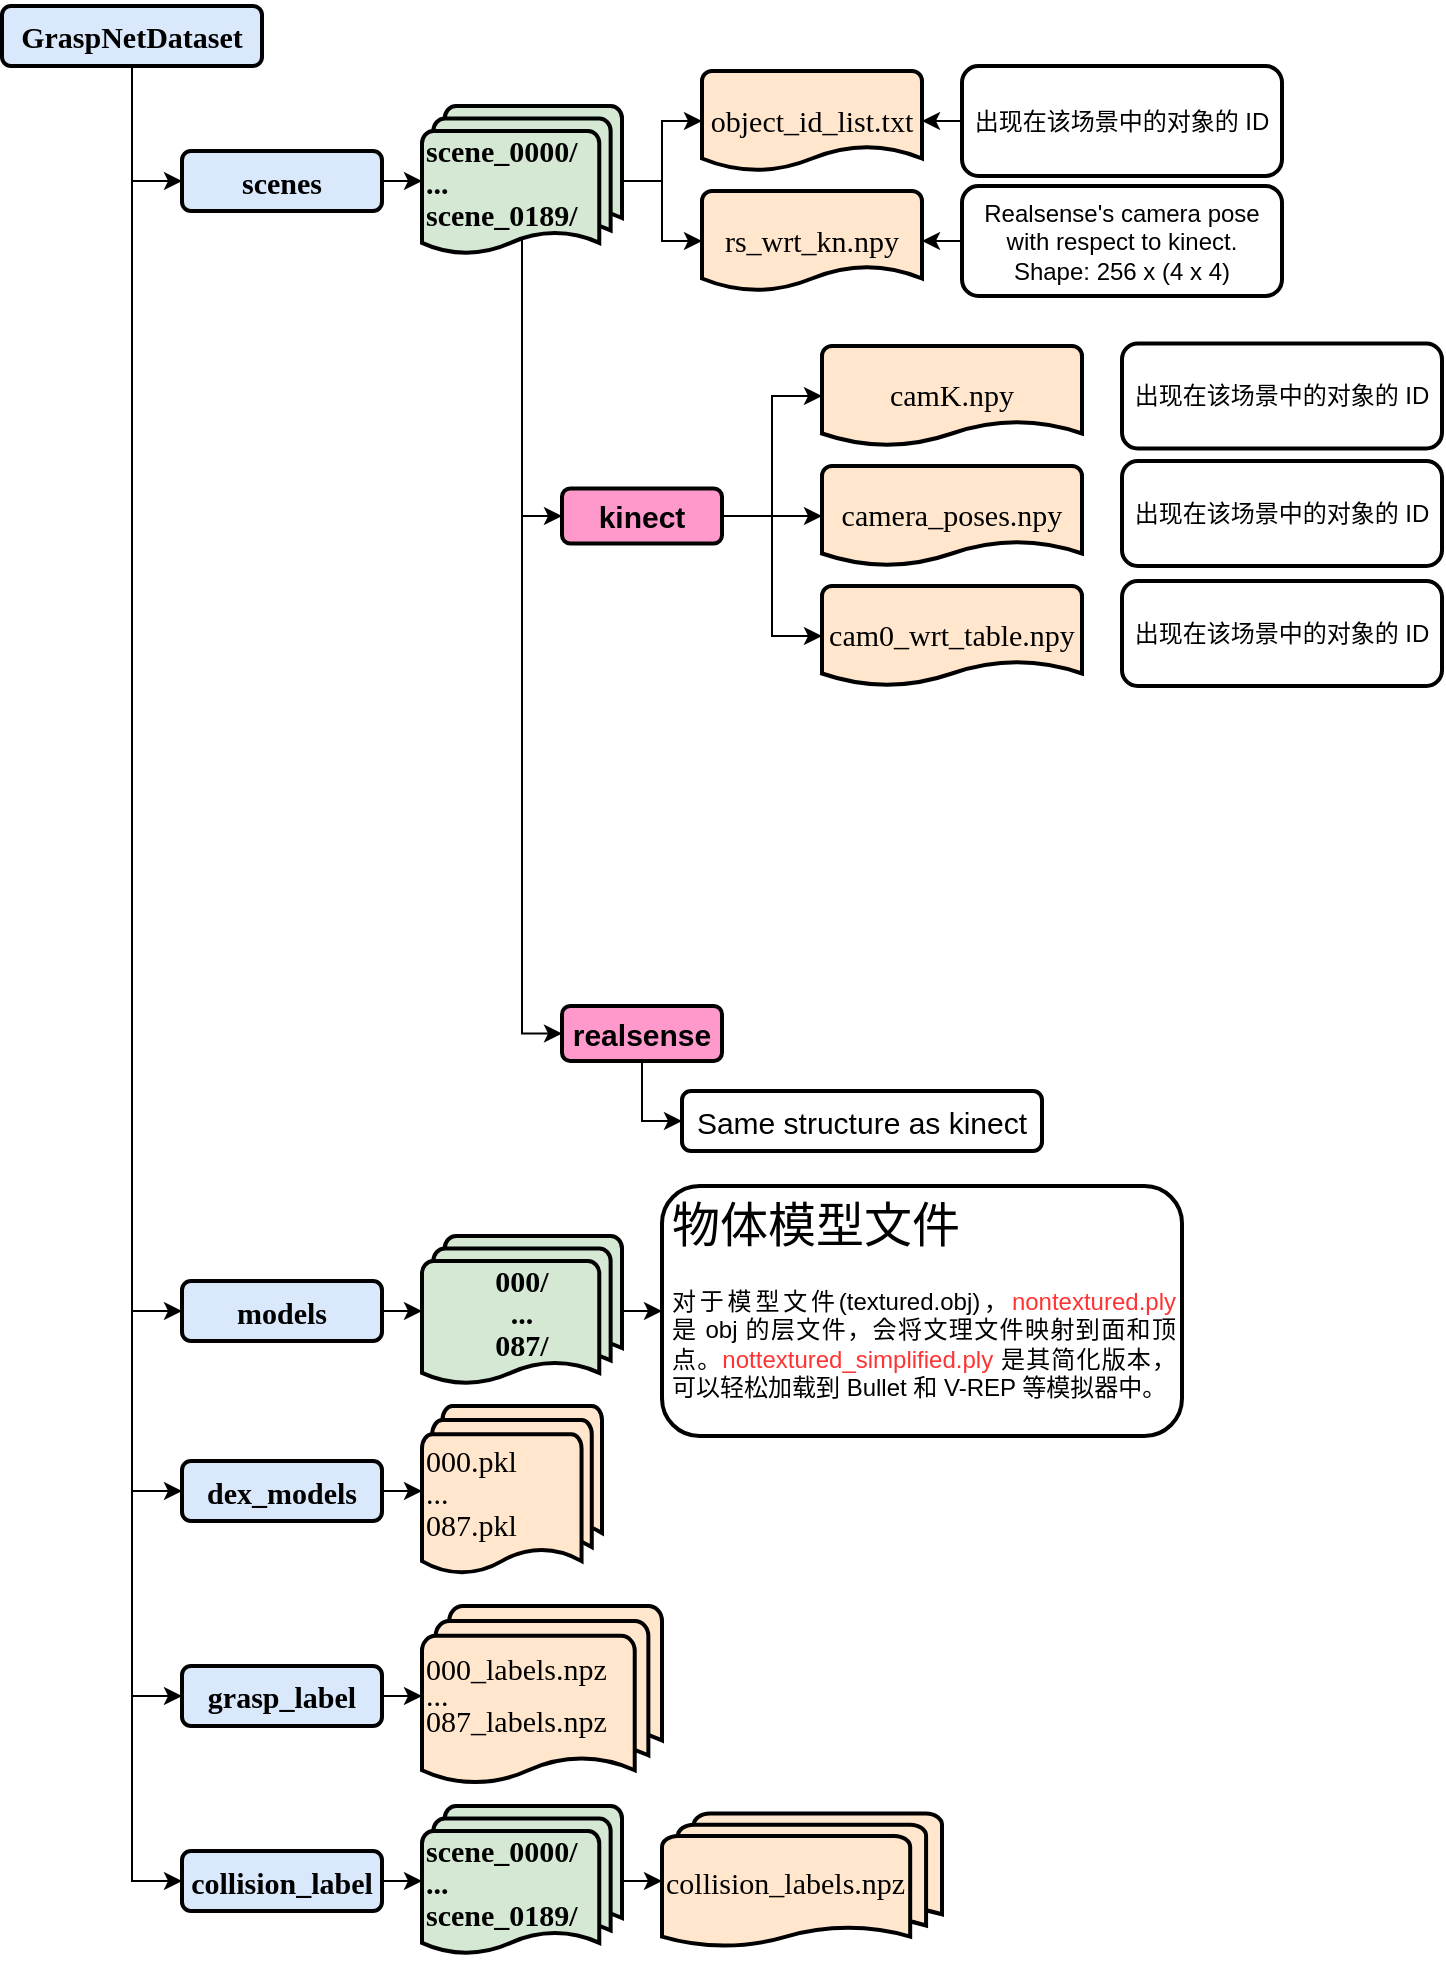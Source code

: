 <mxfile version="22.1.11" type="github">
  <diagram name="第 1 页" id="CiREt7vdbcbse35liX8I">
    <mxGraphModel dx="324" dy="561" grid="1" gridSize="10" guides="1" tooltips="1" connect="1" arrows="1" fold="1" page="1" pageScale="1" pageWidth="4681" pageHeight="3300" math="0" shadow="0">
      <root>
        <mxCell id="0" />
        <mxCell id="1" parent="0" />
        <mxCell id="m-CEzgcybGyN_hAnnrYo-70" value="" style="edgeStyle=orthogonalEdgeStyle;rounded=0;orthogonalLoop=1;jettySize=auto;html=1;entryX=0;entryY=0.5;entryDx=0;entryDy=0;" edge="1" parent="1" source="m-CEzgcybGyN_hAnnrYo-67" target="m-CEzgcybGyN_hAnnrYo-69">
          <mxGeometry relative="1" as="geometry" />
        </mxCell>
        <mxCell id="m-CEzgcybGyN_hAnnrYo-67" value="&lt;h1 style=&quot;font-size: 15px; line-height: 100%;&quot;&gt;&lt;font face=&quot;Times New Roman&quot;&gt;GraspNetDataset&lt;/font&gt;&lt;/h1&gt;" style="rounded=1;whiteSpace=wrap;html=1;align=center;strokeWidth=2;fillColor=#dae8fc;strokeColor=#000000;" vertex="1" parent="1">
          <mxGeometry x="10" y="10" width="130" height="30" as="geometry" />
        </mxCell>
        <mxCell id="m-CEzgcybGyN_hAnnrYo-72" value="" style="edgeStyle=orthogonalEdgeStyle;rounded=0;orthogonalLoop=1;jettySize=auto;html=1;exitX=0.5;exitY=1;exitDx=0;exitDy=0;entryX=0;entryY=0.5;entryDx=0;entryDy=0;" edge="1" parent="1" source="m-CEzgcybGyN_hAnnrYo-67" target="m-CEzgcybGyN_hAnnrYo-71">
          <mxGeometry relative="1" as="geometry" />
        </mxCell>
        <mxCell id="m-CEzgcybGyN_hAnnrYo-74" value="" style="edgeStyle=orthogonalEdgeStyle;rounded=0;orthogonalLoop=1;jettySize=auto;html=1;entryX=0;entryY=0.5;entryDx=0;entryDy=0;exitX=0.5;exitY=1.121;exitDx=0;exitDy=0;exitPerimeter=0;" edge="1" parent="1" source="m-CEzgcybGyN_hAnnrYo-67" target="m-CEzgcybGyN_hAnnrYo-73">
          <mxGeometry relative="1" as="geometry" />
        </mxCell>
        <mxCell id="m-CEzgcybGyN_hAnnrYo-76" value="" style="edgeStyle=orthogonalEdgeStyle;rounded=0;orthogonalLoop=1;jettySize=auto;html=1;entryX=0;entryY=0.5;entryDx=0;entryDy=0;" edge="1" parent="1" source="m-CEzgcybGyN_hAnnrYo-67" target="m-CEzgcybGyN_hAnnrYo-75">
          <mxGeometry relative="1" as="geometry" />
        </mxCell>
        <mxCell id="m-CEzgcybGyN_hAnnrYo-78" value="" style="edgeStyle=orthogonalEdgeStyle;rounded=0;orthogonalLoop=1;jettySize=auto;html=1;entryX=0;entryY=0.5;entryDx=0;entryDy=0;exitX=0.5;exitY=1;exitDx=0;exitDy=0;" edge="1" parent="1" source="m-CEzgcybGyN_hAnnrYo-67" target="m-CEzgcybGyN_hAnnrYo-77">
          <mxGeometry relative="1" as="geometry" />
        </mxCell>
        <mxCell id="m-CEzgcybGyN_hAnnrYo-98" value="" style="group" vertex="1" connectable="0" parent="1">
          <mxGeometry x="100" y="600" width="500" height="385" as="geometry" />
        </mxCell>
        <mxCell id="m-CEzgcybGyN_hAnnrYo-92" value="" style="group" vertex="1" connectable="0" parent="m-CEzgcybGyN_hAnnrYo-98">
          <mxGeometry y="110" width="380" height="275" as="geometry" />
        </mxCell>
        <mxCell id="m-CEzgcybGyN_hAnnrYo-87" value="" style="group" vertex="1" connectable="0" parent="m-CEzgcybGyN_hAnnrYo-92">
          <mxGeometry y="100" width="380" height="175" as="geometry" />
        </mxCell>
        <mxCell id="m-CEzgcybGyN_hAnnrYo-83" value="" style="group" vertex="1" connectable="0" parent="m-CEzgcybGyN_hAnnrYo-87">
          <mxGeometry y="100" width="380" height="75" as="geometry" />
        </mxCell>
        <mxCell id="m-CEzgcybGyN_hAnnrYo-77" value="&lt;h2&gt;&lt;font style=&quot;font-size: 15px;&quot; face=&quot;Times New Roman&quot;&gt;collision_label&lt;/font&gt;&lt;/h2&gt;" style="rounded=1;whiteSpace=wrap;html=1;fillColor=#dae8fc;strokeColor=#000000;strokeWidth=2;" vertex="1" parent="m-CEzgcybGyN_hAnnrYo-83">
          <mxGeometry y="22.5" width="100" height="30" as="geometry" />
        </mxCell>
        <mxCell id="m-CEzgcybGyN_hAnnrYo-79" value="&lt;h3 style=&quot;font-size: 15px; line-height: 100%;&quot;&gt;&lt;font style=&quot;font-size: 15px;&quot; face=&quot;Times New Roman&quot;&gt;scene_0000/&lt;br&gt;...&lt;br&gt;scene_0189/&lt;/font&gt;&lt;/h3&gt;" style="strokeWidth=2;html=1;shape=mxgraph.flowchart.multi-document;whiteSpace=wrap;fillColor=#d5e8d4;strokeColor=#000000;align=left;" vertex="1" parent="m-CEzgcybGyN_hAnnrYo-83">
          <mxGeometry x="120" width="100" height="75" as="geometry" />
        </mxCell>
        <mxCell id="m-CEzgcybGyN_hAnnrYo-81" value="&lt;font style=&quot;font-size: 15px;&quot; face=&quot;Times New Roman&quot;&gt;collision_labels.npz&lt;/font&gt;" style="strokeWidth=2;html=1;shape=mxgraph.flowchart.multi-document;whiteSpace=wrap;fillColor=#ffe6cc;strokeColor=#000000;align=left;" vertex="1" parent="m-CEzgcybGyN_hAnnrYo-83">
          <mxGeometry x="240" y="3.75" width="140" height="67.5" as="geometry" />
        </mxCell>
        <mxCell id="m-CEzgcybGyN_hAnnrYo-80" value="" style="edgeStyle=orthogonalEdgeStyle;rounded=0;orthogonalLoop=1;jettySize=auto;html=1;" edge="1" parent="m-CEzgcybGyN_hAnnrYo-83" source="m-CEzgcybGyN_hAnnrYo-77" target="m-CEzgcybGyN_hAnnrYo-79">
          <mxGeometry relative="1" as="geometry" />
        </mxCell>
        <mxCell id="m-CEzgcybGyN_hAnnrYo-82" value="" style="edgeStyle=orthogonalEdgeStyle;rounded=0;orthogonalLoop=1;jettySize=auto;html=1;" edge="1" parent="m-CEzgcybGyN_hAnnrYo-83" source="m-CEzgcybGyN_hAnnrYo-79" target="m-CEzgcybGyN_hAnnrYo-81">
          <mxGeometry relative="1" as="geometry" />
        </mxCell>
        <mxCell id="m-CEzgcybGyN_hAnnrYo-86" value="" style="group" vertex="1" connectable="0" parent="m-CEzgcybGyN_hAnnrYo-87">
          <mxGeometry width="240" height="90" as="geometry" />
        </mxCell>
        <mxCell id="m-CEzgcybGyN_hAnnrYo-75" value="&lt;h2&gt;&lt;font style=&quot;font-size: 15px;&quot; face=&quot;Times New Roman&quot;&gt;grasp_label&lt;/font&gt;&lt;/h2&gt;" style="rounded=1;whiteSpace=wrap;html=1;fillColor=#dae8fc;strokeColor=#000000;strokeWidth=2;" vertex="1" parent="m-CEzgcybGyN_hAnnrYo-86">
          <mxGeometry y="30" width="100" height="30" as="geometry" />
        </mxCell>
        <mxCell id="m-CEzgcybGyN_hAnnrYo-84" value="&lt;div style=&quot;line-height: 100%;&quot;&gt;&lt;span style=&quot;font-size: 15px;&quot;&gt;&lt;font face=&quot;Times New Roman&quot;&gt;000_labels.npz&lt;/font&gt;&lt;/span&gt;&lt;/div&gt;&lt;div style=&quot;line-height: 100%;&quot;&gt;&lt;span style=&quot;font-size: 15px;&quot;&gt;&lt;font face=&quot;gPePc3Dz50U2czc4cAkq&quot;&gt;...&lt;/font&gt;&lt;/span&gt;&lt;/div&gt;&lt;div style=&quot;line-height: 100%;&quot;&gt;&lt;span style=&quot;font-size: 15px;&quot;&gt;&lt;font face=&quot;gPePc3Dz50U2czc4cAkq&quot;&gt;087_labels.npz&lt;/font&gt;&lt;/span&gt;&lt;/div&gt;" style="strokeWidth=2;html=1;shape=mxgraph.flowchart.multi-document;whiteSpace=wrap;fillColor=#ffe6cc;strokeColor=#000000;align=left;" vertex="1" parent="m-CEzgcybGyN_hAnnrYo-86">
          <mxGeometry x="120" width="120" height="90" as="geometry" />
        </mxCell>
        <mxCell id="m-CEzgcybGyN_hAnnrYo-85" value="" style="edgeStyle=orthogonalEdgeStyle;rounded=0;orthogonalLoop=1;jettySize=auto;html=1;" edge="1" parent="m-CEzgcybGyN_hAnnrYo-86" source="m-CEzgcybGyN_hAnnrYo-75" target="m-CEzgcybGyN_hAnnrYo-84">
          <mxGeometry relative="1" as="geometry" />
        </mxCell>
        <mxCell id="m-CEzgcybGyN_hAnnrYo-90" value="" style="group" vertex="1" connectable="0" parent="m-CEzgcybGyN_hAnnrYo-92">
          <mxGeometry width="210" height="85" as="geometry" />
        </mxCell>
        <mxCell id="m-CEzgcybGyN_hAnnrYo-73" value="&lt;h2&gt;&lt;font style=&quot;font-size: 15px;&quot; face=&quot;Times New Roman&quot;&gt;dex_models&lt;/font&gt;&lt;/h2&gt;" style="rounded=1;whiteSpace=wrap;html=1;fillColor=#dae8fc;strokeColor=#000000;strokeWidth=2;" vertex="1" parent="m-CEzgcybGyN_hAnnrYo-90">
          <mxGeometry y="27.5" width="100" height="30" as="geometry" />
        </mxCell>
        <mxCell id="m-CEzgcybGyN_hAnnrYo-88" value="&lt;p style=&quot;line-height: 100%; font-size: 15px;&quot;&gt;&lt;font style=&quot;font-size: 15px;&quot; face=&quot;Times New Roman&quot;&gt;000.pkl&lt;br&gt;...&lt;br&gt;087.pkl&lt;/font&gt;&lt;/p&gt;" style="strokeWidth=2;html=1;shape=mxgraph.flowchart.multi-document;whiteSpace=wrap;fillColor=#ffe6cc;strokeColor=#000000;align=left;" vertex="1" parent="m-CEzgcybGyN_hAnnrYo-90">
          <mxGeometry x="120" width="90" height="85" as="geometry" />
        </mxCell>
        <mxCell id="m-CEzgcybGyN_hAnnrYo-89" value="" style="edgeStyle=orthogonalEdgeStyle;rounded=0;orthogonalLoop=1;jettySize=auto;html=1;" edge="1" parent="m-CEzgcybGyN_hAnnrYo-90" source="m-CEzgcybGyN_hAnnrYo-73" target="m-CEzgcybGyN_hAnnrYo-88">
          <mxGeometry relative="1" as="geometry" />
        </mxCell>
        <mxCell id="m-CEzgcybGyN_hAnnrYo-97" value="" style="group" vertex="1" connectable="0" parent="m-CEzgcybGyN_hAnnrYo-98">
          <mxGeometry width="500" height="125" as="geometry" />
        </mxCell>
        <mxCell id="m-CEzgcybGyN_hAnnrYo-71" value="&lt;h2&gt;&lt;font style=&quot;font-size: 15px;&quot; face=&quot;Times New Roman&quot;&gt;models&lt;/font&gt;&lt;/h2&gt;" style="rounded=1;whiteSpace=wrap;html=1;fillColor=#dae8fc;strokeColor=#000000;strokeWidth=2;" vertex="1" parent="m-CEzgcybGyN_hAnnrYo-97">
          <mxGeometry y="47.5" width="100" height="30" as="geometry" />
        </mxCell>
        <mxCell id="m-CEzgcybGyN_hAnnrYo-93" value="&lt;h3 style=&quot;font-size: 15px; line-height: 100%;&quot;&gt;&lt;font style=&quot;font-size: 15px;&quot; face=&quot;Times New Roman&quot;&gt;000/&lt;br&gt;...&lt;br&gt;087/&lt;/font&gt;&lt;/h3&gt;" style="strokeWidth=2;html=1;shape=mxgraph.flowchart.multi-document;whiteSpace=wrap;fillColor=#d5e8d4;strokeColor=#000000;align=center;" vertex="1" parent="m-CEzgcybGyN_hAnnrYo-97">
          <mxGeometry x="120" y="25" width="100" height="75" as="geometry" />
        </mxCell>
        <mxCell id="m-CEzgcybGyN_hAnnrYo-95" value="&lt;h1&gt;&lt;span style=&quot;font-weight: normal;&quot;&gt;&lt;font face=&quot;Times New Roman&quot;&gt;物体模型文件&lt;/font&gt;&lt;/span&gt;&lt;/h1&gt;&lt;p style=&quot;text-align: justify;&quot;&gt;对于模型文件(textured.obj)，&lt;font color=&quot;#ff3333&quot;&gt;nontextured.ply&lt;/font&gt; 是 obj 的层文件，会将文理文件映射到面和顶点。&lt;font color=&quot;#ff3333&quot;&gt;nottextured_simplified.ply&lt;/font&gt; 是其简化版本，可以轻松加载到 Bullet 和 V-REP 等模拟器中。&lt;/p&gt;" style="text;html=1;strokeColor=default;fillColor=none;spacing=5;spacingTop=-20;whiteSpace=wrap;overflow=hidden;rounded=1;strokeWidth=2;" vertex="1" parent="m-CEzgcybGyN_hAnnrYo-97">
          <mxGeometry x="240" width="260" height="125" as="geometry" />
        </mxCell>
        <mxCell id="m-CEzgcybGyN_hAnnrYo-94" value="" style="edgeStyle=orthogonalEdgeStyle;rounded=0;orthogonalLoop=1;jettySize=auto;html=1;" edge="1" parent="m-CEzgcybGyN_hAnnrYo-97" source="m-CEzgcybGyN_hAnnrYo-71" target="m-CEzgcybGyN_hAnnrYo-93">
          <mxGeometry relative="1" as="geometry" />
        </mxCell>
        <mxCell id="m-CEzgcybGyN_hAnnrYo-96" value="" style="edgeStyle=orthogonalEdgeStyle;rounded=0;orthogonalLoop=1;jettySize=auto;html=1;" edge="1" parent="m-CEzgcybGyN_hAnnrYo-97" source="m-CEzgcybGyN_hAnnrYo-93" target="m-CEzgcybGyN_hAnnrYo-95">
          <mxGeometry relative="1" as="geometry" />
        </mxCell>
        <mxCell id="m-CEzgcybGyN_hAnnrYo-109" value="" style="group" vertex="1" connectable="0" parent="1">
          <mxGeometry x="100" y="40" width="550" height="115" as="geometry" />
        </mxCell>
        <mxCell id="m-CEzgcybGyN_hAnnrYo-69" value="&lt;h2&gt;&lt;font style=&quot;font-size: 15px;&quot; face=&quot;Times New Roman&quot;&gt;scenes&lt;/font&gt;&lt;/h2&gt;" style="rounded=1;whiteSpace=wrap;html=1;fillColor=#dae8fc;strokeColor=#000000;strokeWidth=2;" vertex="1" parent="m-CEzgcybGyN_hAnnrYo-109">
          <mxGeometry y="42.5" width="100" height="30" as="geometry" />
        </mxCell>
        <mxCell id="m-CEzgcybGyN_hAnnrYo-99" value="&lt;h3 style=&quot;font-size: 15px; line-height: 100%;&quot;&gt;&lt;font style=&quot;font-size: 15px;&quot; face=&quot;Times New Roman&quot;&gt;scene_0000/&lt;br&gt;...&lt;br&gt;scene_0189/&lt;/font&gt;&lt;/h3&gt;" style="strokeWidth=2;html=1;shape=mxgraph.flowchart.multi-document;whiteSpace=wrap;fillColor=#d5e8d4;strokeColor=#000000;align=left;" vertex="1" parent="m-CEzgcybGyN_hAnnrYo-109">
          <mxGeometry x="120" y="20" width="100" height="75" as="geometry" />
        </mxCell>
        <mxCell id="m-CEzgcybGyN_hAnnrYo-101" value="&lt;p style=&quot;line-height: 100%;&quot;&gt;&lt;font style=&quot;font-size: 15px;&quot; face=&quot;Times New Roman&quot;&gt;object_id_list.txt&lt;/font&gt;&lt;/p&gt;" style="strokeWidth=2;html=1;shape=mxgraph.flowchart.document2;whiteSpace=wrap;size=0.25;fillColor=#ffe6cc;strokeColor=#000000;align=center;" vertex="1" parent="m-CEzgcybGyN_hAnnrYo-109">
          <mxGeometry x="260" y="2.5" width="110" height="50" as="geometry" />
        </mxCell>
        <mxCell id="m-CEzgcybGyN_hAnnrYo-103" value="&lt;div style=&quot;&quot;&gt;&lt;span style=&quot;background-color: initial;&quot;&gt;出现在该场景中的对象的 ID&lt;/span&gt;&lt;/div&gt;" style="text;html=1;strokeColor=default;fillColor=none;align=center;verticalAlign=middle;whiteSpace=wrap;rounded=1;strokeWidth=2;" vertex="1" parent="m-CEzgcybGyN_hAnnrYo-109">
          <mxGeometry x="390" width="160" height="55" as="geometry" />
        </mxCell>
        <mxCell id="m-CEzgcybGyN_hAnnrYo-105" value="&lt;p style=&quot;line-height: 100%;&quot;&gt;&lt;font style=&quot;font-size: 15px;&quot; face=&quot;Times New Roman&quot;&gt;rs_wrt_kn.npy&lt;/font&gt;&lt;/p&gt;" style="strokeWidth=2;html=1;shape=mxgraph.flowchart.document2;whiteSpace=wrap;size=0.25;fillColor=#ffe6cc;strokeColor=#000000;align=center;" vertex="1" parent="m-CEzgcybGyN_hAnnrYo-109">
          <mxGeometry x="260" y="62.5" width="110" height="50" as="geometry" />
        </mxCell>
        <mxCell id="m-CEzgcybGyN_hAnnrYo-107" value="&lt;div style=&quot;&quot;&gt;&lt;span style=&quot;background-color: initial;&quot;&gt;Realsense&#39;s camera pose with respect to kinect.&lt;/span&gt;&lt;/div&gt;&lt;div style=&quot;&quot;&gt;&lt;span style=&quot;background-color: initial;&quot;&gt;Shape: 256 x (4 x 4)&lt;/span&gt;&lt;/div&gt;" style="text;html=1;strokeColor=default;fillColor=none;align=center;verticalAlign=middle;whiteSpace=wrap;rounded=1;strokeWidth=2;" vertex="1" parent="m-CEzgcybGyN_hAnnrYo-109">
          <mxGeometry x="390" y="60" width="160" height="55" as="geometry" />
        </mxCell>
        <mxCell id="m-CEzgcybGyN_hAnnrYo-100" value="" style="edgeStyle=orthogonalEdgeStyle;rounded=0;orthogonalLoop=1;jettySize=auto;html=1;" edge="1" parent="m-CEzgcybGyN_hAnnrYo-109" source="m-CEzgcybGyN_hAnnrYo-69" target="m-CEzgcybGyN_hAnnrYo-99">
          <mxGeometry relative="1" as="geometry" />
        </mxCell>
        <mxCell id="m-CEzgcybGyN_hAnnrYo-102" value="" style="edgeStyle=orthogonalEdgeStyle;rounded=0;orthogonalLoop=1;jettySize=auto;html=1;" edge="1" parent="m-CEzgcybGyN_hAnnrYo-109" source="m-CEzgcybGyN_hAnnrYo-99" target="m-CEzgcybGyN_hAnnrYo-101">
          <mxGeometry relative="1" as="geometry" />
        </mxCell>
        <mxCell id="m-CEzgcybGyN_hAnnrYo-104" value="" style="edgeStyle=orthogonalEdgeStyle;rounded=0;orthogonalLoop=1;jettySize=auto;html=1;" edge="1" parent="m-CEzgcybGyN_hAnnrYo-109" source="m-CEzgcybGyN_hAnnrYo-103" target="m-CEzgcybGyN_hAnnrYo-101">
          <mxGeometry relative="1" as="geometry" />
        </mxCell>
        <mxCell id="m-CEzgcybGyN_hAnnrYo-106" value="" style="edgeStyle=orthogonalEdgeStyle;rounded=0;orthogonalLoop=1;jettySize=auto;html=1;" edge="1" parent="m-CEzgcybGyN_hAnnrYo-109" source="m-CEzgcybGyN_hAnnrYo-99" target="m-CEzgcybGyN_hAnnrYo-105">
          <mxGeometry relative="1" as="geometry" />
        </mxCell>
        <mxCell id="m-CEzgcybGyN_hAnnrYo-108" value="" style="edgeStyle=orthogonalEdgeStyle;rounded=0;orthogonalLoop=1;jettySize=auto;html=1;" edge="1" parent="m-CEzgcybGyN_hAnnrYo-109" source="m-CEzgcybGyN_hAnnrYo-107" target="m-CEzgcybGyN_hAnnrYo-105">
          <mxGeometry relative="1" as="geometry" />
        </mxCell>
        <mxCell id="m-CEzgcybGyN_hAnnrYo-113" value="" style="edgeStyle=orthogonalEdgeStyle;rounded=0;orthogonalLoop=1;jettySize=auto;html=1;exitX=0.5;exitY=0.88;exitDx=0;exitDy=0;exitPerimeter=0;entryX=0;entryY=0.5;entryDx=0;entryDy=0;" edge="1" parent="1" source="m-CEzgcybGyN_hAnnrYo-99" target="m-CEzgcybGyN_hAnnrYo-112">
          <mxGeometry relative="1" as="geometry" />
        </mxCell>
        <mxCell id="m-CEzgcybGyN_hAnnrYo-132" value="" style="edgeStyle=orthogonalEdgeStyle;rounded=0;orthogonalLoop=1;jettySize=auto;html=1;entryX=0;entryY=0.5;entryDx=0;entryDy=0;entryPerimeter=0;" edge="1" parent="1" source="m-CEzgcybGyN_hAnnrYo-110" target="m-CEzgcybGyN_hAnnrYo-129">
          <mxGeometry relative="1" as="geometry" />
        </mxCell>
        <mxCell id="m-CEzgcybGyN_hAnnrYo-133" style="edgeStyle=orthogonalEdgeStyle;rounded=0;orthogonalLoop=1;jettySize=auto;html=1;" edge="1" parent="1" source="m-CEzgcybGyN_hAnnrYo-110" target="m-CEzgcybGyN_hAnnrYo-130">
          <mxGeometry relative="1" as="geometry" />
        </mxCell>
        <mxCell id="m-CEzgcybGyN_hAnnrYo-110" value="&lt;h4&gt;&lt;font style=&quot;font-size: 15px;&quot;&gt;kinect&lt;/font&gt;&lt;/h4&gt;" style="rounded=1;whiteSpace=wrap;html=1;align=center;fillColor=#FF99CC;strokeColor=#000000;strokeWidth=2;" vertex="1" parent="1">
          <mxGeometry x="290" y="251.25" width="80" height="27.5" as="geometry" />
        </mxCell>
        <mxCell id="m-CEzgcybGyN_hAnnrYo-111" value="" style="edgeStyle=orthogonalEdgeStyle;rounded=0;orthogonalLoop=1;jettySize=auto;html=1;entryX=0;entryY=0.5;entryDx=0;entryDy=0;" edge="1" parent="1" source="m-CEzgcybGyN_hAnnrYo-99" target="m-CEzgcybGyN_hAnnrYo-110">
          <mxGeometry relative="1" as="geometry" />
        </mxCell>
        <mxCell id="m-CEzgcybGyN_hAnnrYo-128" value="" style="group" vertex="1" connectable="0" parent="1">
          <mxGeometry x="290" y="510" width="240" height="72.5" as="geometry" />
        </mxCell>
        <mxCell id="m-CEzgcybGyN_hAnnrYo-112" value="&lt;h4&gt;&lt;font style=&quot;font-size: 15px;&quot;&gt;realsense&lt;/font&gt;&lt;/h4&gt;" style="rounded=1;whiteSpace=wrap;html=1;align=center;fillColor=#FF99CC;strokeColor=#000000;strokeWidth=2;" vertex="1" parent="m-CEzgcybGyN_hAnnrYo-128">
          <mxGeometry width="80" height="27.5" as="geometry" />
        </mxCell>
        <mxCell id="m-CEzgcybGyN_hAnnrYo-126" value="&lt;div style=&quot;&quot;&gt;&lt;font style=&quot;font-size: 15px;&quot;&gt;Same structure as kinect&lt;/font&gt;&lt;/div&gt;" style="text;html=1;strokeColor=default;fillColor=none;align=center;verticalAlign=middle;whiteSpace=wrap;rounded=1;strokeWidth=2;" vertex="1" parent="m-CEzgcybGyN_hAnnrYo-128">
          <mxGeometry x="60" y="42.5" width="180" height="30" as="geometry" />
        </mxCell>
        <mxCell id="m-CEzgcybGyN_hAnnrYo-127" value="" style="edgeStyle=orthogonalEdgeStyle;rounded=0;orthogonalLoop=1;jettySize=auto;html=1;entryX=0;entryY=0.5;entryDx=0;entryDy=0;" edge="1" parent="m-CEzgcybGyN_hAnnrYo-128" source="m-CEzgcybGyN_hAnnrYo-112" target="m-CEzgcybGyN_hAnnrYo-126">
          <mxGeometry relative="1" as="geometry" />
        </mxCell>
        <mxCell id="m-CEzgcybGyN_hAnnrYo-129" value="&lt;p style=&quot;line-height: 100%;&quot;&gt;&lt;font style=&quot;font-size: 15px;&quot; face=&quot;Times New Roman&quot;&gt;camK.npy&lt;/font&gt;&lt;/p&gt;" style="strokeWidth=2;html=1;shape=mxgraph.flowchart.document2;whiteSpace=wrap;size=0.25;fillColor=#ffe6cc;strokeColor=#000000;align=center;" vertex="1" parent="1">
          <mxGeometry x="420" y="180" width="130" height="50" as="geometry" />
        </mxCell>
        <mxCell id="m-CEzgcybGyN_hAnnrYo-130" value="&lt;p style=&quot;line-height: 100%;&quot;&gt;&lt;font style=&quot;font-size: 15px;&quot; face=&quot;Times New Roman&quot;&gt;camera_poses.npy&lt;/font&gt;&lt;/p&gt;" style="strokeWidth=2;html=1;shape=mxgraph.flowchart.document2;whiteSpace=wrap;size=0.25;fillColor=#ffe6cc;strokeColor=#000000;align=center;" vertex="1" parent="1">
          <mxGeometry x="420" y="240" width="130" height="50" as="geometry" />
        </mxCell>
        <mxCell id="m-CEzgcybGyN_hAnnrYo-131" value="&lt;p style=&quot;line-height: 100%;&quot;&gt;&lt;font style=&quot;font-size: 15px;&quot; face=&quot;Times New Roman&quot;&gt;cam0_wrt_table.npy&lt;/font&gt;&lt;/p&gt;" style="strokeWidth=2;html=1;shape=mxgraph.flowchart.document2;whiteSpace=wrap;size=0.25;fillColor=#ffe6cc;strokeColor=#000000;align=center;" vertex="1" parent="1">
          <mxGeometry x="420" y="300" width="130" height="50" as="geometry" />
        </mxCell>
        <mxCell id="m-CEzgcybGyN_hAnnrYo-134" style="edgeStyle=orthogonalEdgeStyle;rounded=0;orthogonalLoop=1;jettySize=auto;html=1;entryX=0;entryY=0.5;entryDx=0;entryDy=0;entryPerimeter=0;" edge="1" parent="1" source="m-CEzgcybGyN_hAnnrYo-110" target="m-CEzgcybGyN_hAnnrYo-131">
          <mxGeometry relative="1" as="geometry" />
        </mxCell>
        <mxCell id="m-CEzgcybGyN_hAnnrYo-135" value="&lt;div style=&quot;&quot;&gt;&lt;span style=&quot;background-color: initial;&quot;&gt;出现在该场景中的对象的 ID&lt;/span&gt;&lt;/div&gt;" style="text;html=1;strokeColor=default;fillColor=none;align=center;verticalAlign=middle;whiteSpace=wrap;rounded=1;strokeWidth=2;" vertex="1" parent="1">
          <mxGeometry x="570" y="178.75" width="160" height="52.5" as="geometry" />
        </mxCell>
        <mxCell id="m-CEzgcybGyN_hAnnrYo-136" value="&lt;div style=&quot;&quot;&gt;&lt;span style=&quot;background-color: initial;&quot;&gt;出现在该场景中的对象的 ID&lt;/span&gt;&lt;/div&gt;" style="text;html=1;strokeColor=default;fillColor=none;align=center;verticalAlign=middle;whiteSpace=wrap;rounded=1;strokeWidth=2;" vertex="1" parent="1">
          <mxGeometry x="570" y="237.5" width="160" height="52.5" as="geometry" />
        </mxCell>
        <mxCell id="m-CEzgcybGyN_hAnnrYo-137" value="&lt;div style=&quot;&quot;&gt;&lt;span style=&quot;background-color: initial;&quot;&gt;出现在该场景中的对象的 ID&lt;/span&gt;&lt;/div&gt;" style="text;html=1;strokeColor=default;fillColor=none;align=center;verticalAlign=middle;whiteSpace=wrap;rounded=1;strokeWidth=2;" vertex="1" parent="1">
          <mxGeometry x="570" y="297.5" width="160" height="52.5" as="geometry" />
        </mxCell>
      </root>
    </mxGraphModel>
  </diagram>
</mxfile>
